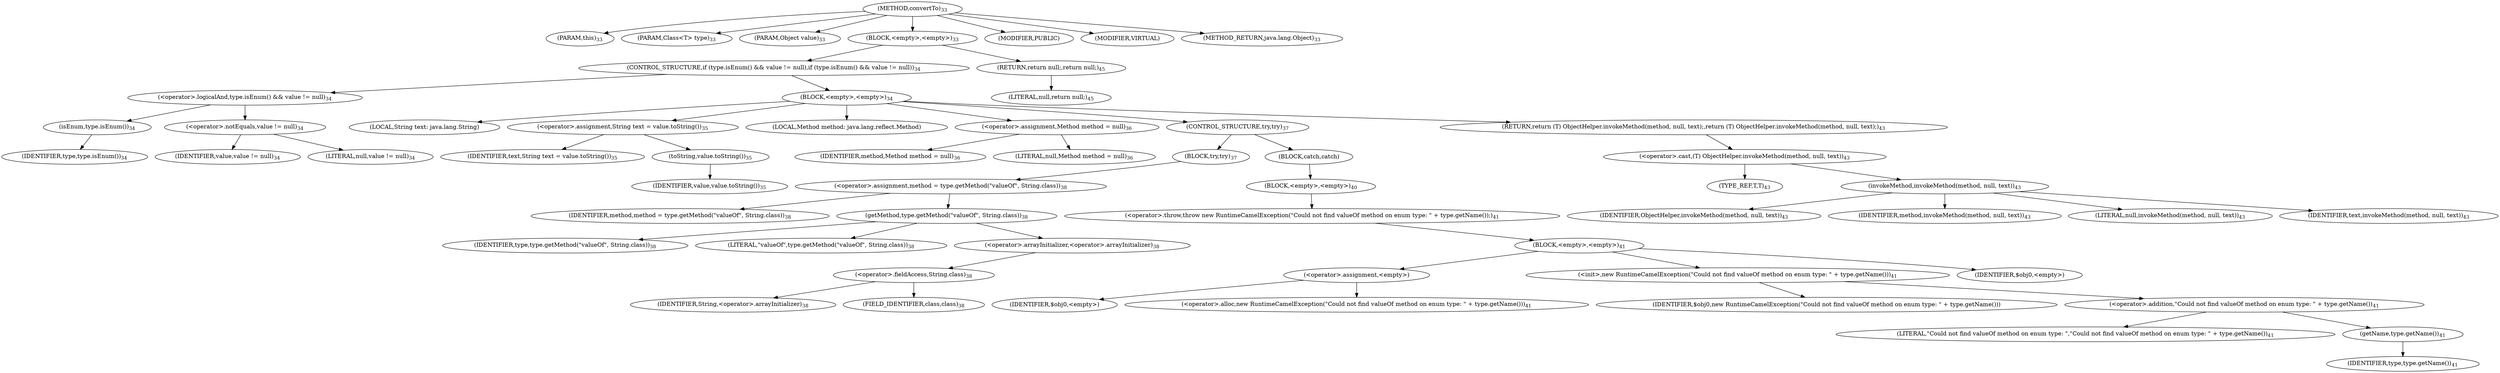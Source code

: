 digraph "convertTo" {  
"18" [label = <(METHOD,convertTo)<SUB>33</SUB>> ]
"19" [label = <(PARAM,this)<SUB>33</SUB>> ]
"20" [label = <(PARAM,Class&lt;T&gt; type)<SUB>33</SUB>> ]
"21" [label = <(PARAM,Object value)<SUB>33</SUB>> ]
"22" [label = <(BLOCK,&lt;empty&gt;,&lt;empty&gt;)<SUB>33</SUB>> ]
"23" [label = <(CONTROL_STRUCTURE,if (type.isEnum() &amp;&amp; value != null),if (type.isEnum() &amp;&amp; value != null))<SUB>34</SUB>> ]
"24" [label = <(&lt;operator&gt;.logicalAnd,type.isEnum() &amp;&amp; value != null)<SUB>34</SUB>> ]
"25" [label = <(isEnum,type.isEnum())<SUB>34</SUB>> ]
"26" [label = <(IDENTIFIER,type,type.isEnum())<SUB>34</SUB>> ]
"27" [label = <(&lt;operator&gt;.notEquals,value != null)<SUB>34</SUB>> ]
"28" [label = <(IDENTIFIER,value,value != null)<SUB>34</SUB>> ]
"29" [label = <(LITERAL,null,value != null)<SUB>34</SUB>> ]
"30" [label = <(BLOCK,&lt;empty&gt;,&lt;empty&gt;)<SUB>34</SUB>> ]
"31" [label = <(LOCAL,String text: java.lang.String)> ]
"32" [label = <(&lt;operator&gt;.assignment,String text = value.toString())<SUB>35</SUB>> ]
"33" [label = <(IDENTIFIER,text,String text = value.toString())<SUB>35</SUB>> ]
"34" [label = <(toString,value.toString())<SUB>35</SUB>> ]
"35" [label = <(IDENTIFIER,value,value.toString())<SUB>35</SUB>> ]
"36" [label = <(LOCAL,Method method: java.lang.reflect.Method)> ]
"37" [label = <(&lt;operator&gt;.assignment,Method method = null)<SUB>36</SUB>> ]
"38" [label = <(IDENTIFIER,method,Method method = null)<SUB>36</SUB>> ]
"39" [label = <(LITERAL,null,Method method = null)<SUB>36</SUB>> ]
"40" [label = <(CONTROL_STRUCTURE,try,try)<SUB>37</SUB>> ]
"41" [label = <(BLOCK,try,try)<SUB>37</SUB>> ]
"42" [label = <(&lt;operator&gt;.assignment,method = type.getMethod(&quot;valueOf&quot;, String.class))<SUB>38</SUB>> ]
"43" [label = <(IDENTIFIER,method,method = type.getMethod(&quot;valueOf&quot;, String.class))<SUB>38</SUB>> ]
"44" [label = <(getMethod,type.getMethod(&quot;valueOf&quot;, String.class))<SUB>38</SUB>> ]
"45" [label = <(IDENTIFIER,type,type.getMethod(&quot;valueOf&quot;, String.class))<SUB>38</SUB>> ]
"46" [label = <(LITERAL,&quot;valueOf&quot;,type.getMethod(&quot;valueOf&quot;, String.class))<SUB>38</SUB>> ]
"47" [label = <(&lt;operator&gt;.arrayInitializer,&lt;operator&gt;.arrayInitializer)<SUB>38</SUB>> ]
"48" [label = <(&lt;operator&gt;.fieldAccess,String.class)<SUB>38</SUB>> ]
"49" [label = <(IDENTIFIER,String,&lt;operator&gt;.arrayInitializer)<SUB>38</SUB>> ]
"50" [label = <(FIELD_IDENTIFIER,class,class)<SUB>38</SUB>> ]
"51" [label = <(BLOCK,catch,catch)> ]
"52" [label = <(BLOCK,&lt;empty&gt;,&lt;empty&gt;)<SUB>40</SUB>> ]
"53" [label = <(&lt;operator&gt;.throw,throw new RuntimeCamelException(&quot;Could not find valueOf method on enum type: &quot; + type.getName());)<SUB>41</SUB>> ]
"54" [label = <(BLOCK,&lt;empty&gt;,&lt;empty&gt;)<SUB>41</SUB>> ]
"55" [label = <(&lt;operator&gt;.assignment,&lt;empty&gt;)> ]
"56" [label = <(IDENTIFIER,$obj0,&lt;empty&gt;)> ]
"57" [label = <(&lt;operator&gt;.alloc,new RuntimeCamelException(&quot;Could not find valueOf method on enum type: &quot; + type.getName()))<SUB>41</SUB>> ]
"58" [label = <(&lt;init&gt;,new RuntimeCamelException(&quot;Could not find valueOf method on enum type: &quot; + type.getName()))<SUB>41</SUB>> ]
"59" [label = <(IDENTIFIER,$obj0,new RuntimeCamelException(&quot;Could not find valueOf method on enum type: &quot; + type.getName()))> ]
"60" [label = <(&lt;operator&gt;.addition,&quot;Could not find valueOf method on enum type: &quot; + type.getName())<SUB>41</SUB>> ]
"61" [label = <(LITERAL,&quot;Could not find valueOf method on enum type: &quot;,&quot;Could not find valueOf method on enum type: &quot; + type.getName())<SUB>41</SUB>> ]
"62" [label = <(getName,type.getName())<SUB>41</SUB>> ]
"63" [label = <(IDENTIFIER,type,type.getName())<SUB>41</SUB>> ]
"64" [label = <(IDENTIFIER,$obj0,&lt;empty&gt;)> ]
"65" [label = <(RETURN,return (T) ObjectHelper.invokeMethod(method, null, text);,return (T) ObjectHelper.invokeMethod(method, null, text);)<SUB>43</SUB>> ]
"66" [label = <(&lt;operator&gt;.cast,(T) ObjectHelper.invokeMethod(method, null, text))<SUB>43</SUB>> ]
"67" [label = <(TYPE_REF,T,T)<SUB>43</SUB>> ]
"68" [label = <(invokeMethod,invokeMethod(method, null, text))<SUB>43</SUB>> ]
"69" [label = <(IDENTIFIER,ObjectHelper,invokeMethod(method, null, text))<SUB>43</SUB>> ]
"70" [label = <(IDENTIFIER,method,invokeMethod(method, null, text))<SUB>43</SUB>> ]
"71" [label = <(LITERAL,null,invokeMethod(method, null, text))<SUB>43</SUB>> ]
"72" [label = <(IDENTIFIER,text,invokeMethod(method, null, text))<SUB>43</SUB>> ]
"73" [label = <(RETURN,return null;,return null;)<SUB>45</SUB>> ]
"74" [label = <(LITERAL,null,return null;)<SUB>45</SUB>> ]
"75" [label = <(MODIFIER,PUBLIC)> ]
"76" [label = <(MODIFIER,VIRTUAL)> ]
"77" [label = <(METHOD_RETURN,java.lang.Object)<SUB>33</SUB>> ]
  "18" -> "19" 
  "18" -> "20" 
  "18" -> "21" 
  "18" -> "22" 
  "18" -> "75" 
  "18" -> "76" 
  "18" -> "77" 
  "22" -> "23" 
  "22" -> "73" 
  "23" -> "24" 
  "23" -> "30" 
  "24" -> "25" 
  "24" -> "27" 
  "25" -> "26" 
  "27" -> "28" 
  "27" -> "29" 
  "30" -> "31" 
  "30" -> "32" 
  "30" -> "36" 
  "30" -> "37" 
  "30" -> "40" 
  "30" -> "65" 
  "32" -> "33" 
  "32" -> "34" 
  "34" -> "35" 
  "37" -> "38" 
  "37" -> "39" 
  "40" -> "41" 
  "40" -> "51" 
  "41" -> "42" 
  "42" -> "43" 
  "42" -> "44" 
  "44" -> "45" 
  "44" -> "46" 
  "44" -> "47" 
  "47" -> "48" 
  "48" -> "49" 
  "48" -> "50" 
  "51" -> "52" 
  "52" -> "53" 
  "53" -> "54" 
  "54" -> "55" 
  "54" -> "58" 
  "54" -> "64" 
  "55" -> "56" 
  "55" -> "57" 
  "58" -> "59" 
  "58" -> "60" 
  "60" -> "61" 
  "60" -> "62" 
  "62" -> "63" 
  "65" -> "66" 
  "66" -> "67" 
  "66" -> "68" 
  "68" -> "69" 
  "68" -> "70" 
  "68" -> "71" 
  "68" -> "72" 
  "73" -> "74" 
}
